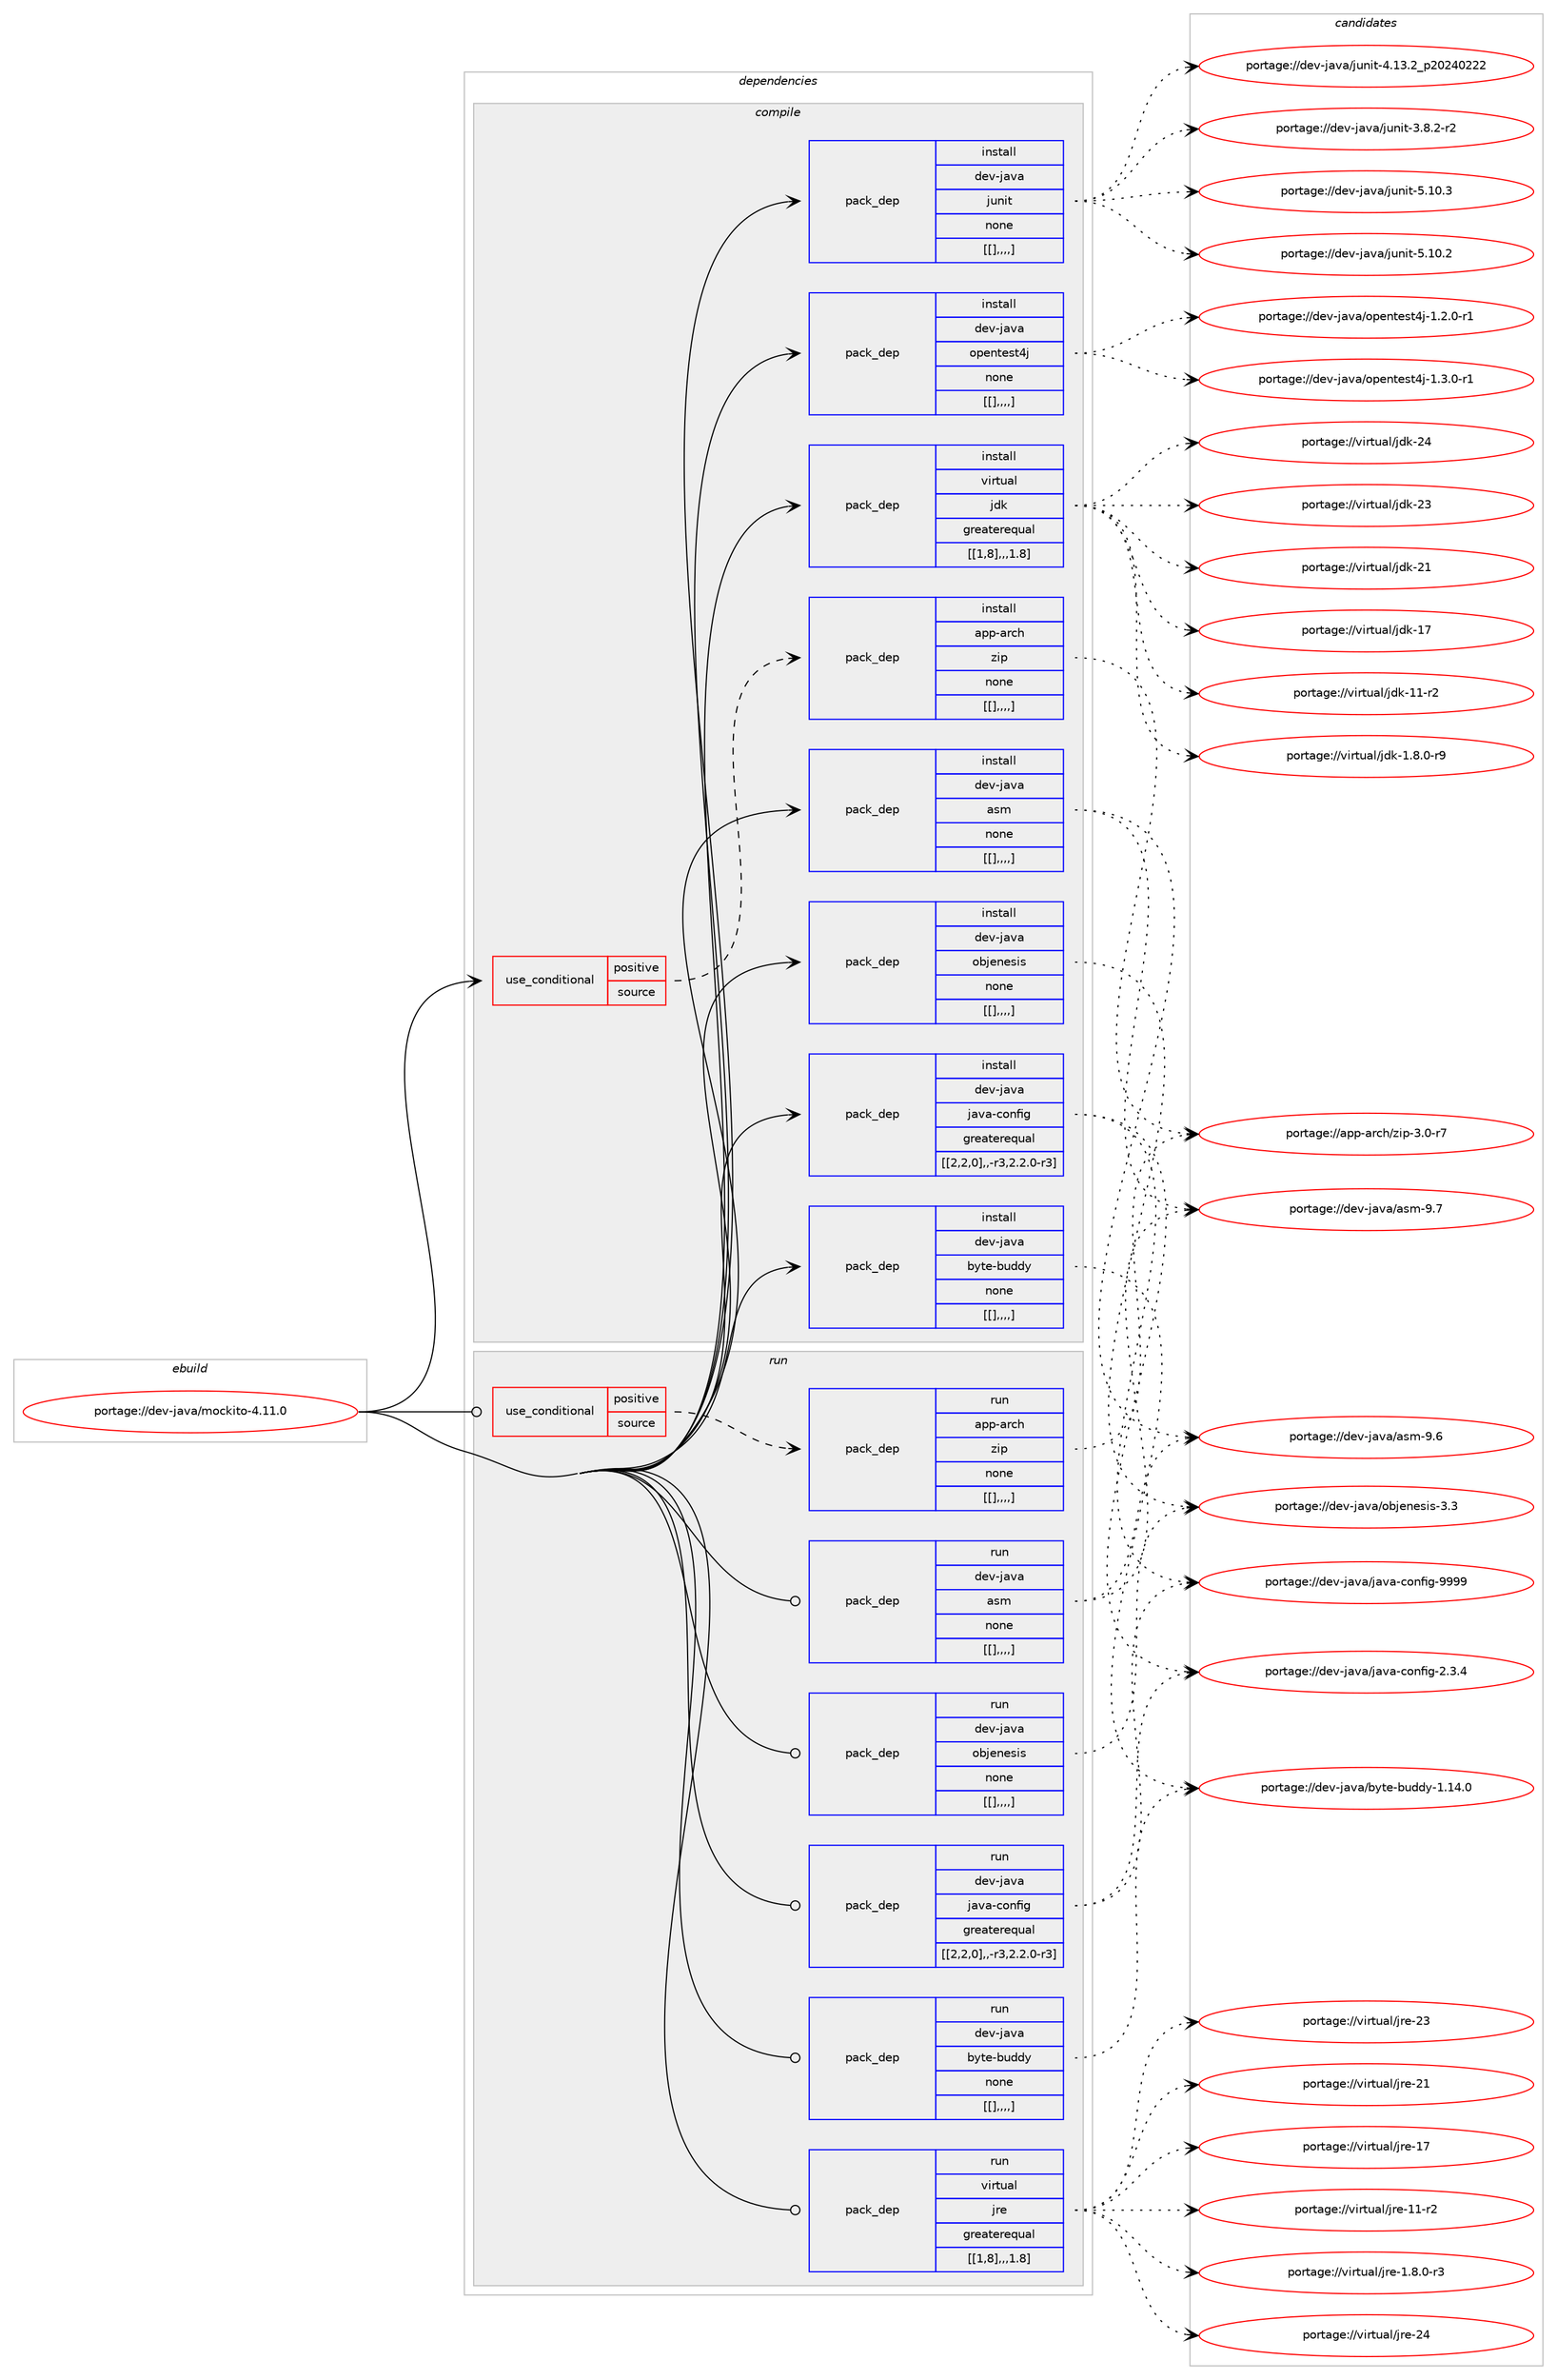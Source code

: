 digraph prolog {

# *************
# Graph options
# *************

newrank=true;
concentrate=true;
compound=true;
graph [rankdir=LR,fontname=Helvetica,fontsize=10,ranksep=1.5];#, ranksep=2.5, nodesep=0.2];
edge  [arrowhead=vee];
node  [fontname=Helvetica,fontsize=10];

# **********
# The ebuild
# **********

subgraph cluster_leftcol {
color=gray;
label=<<i>ebuild</i>>;
id [label="portage://dev-java/mockito-4.11.0", color=red, width=4, href="../dev-java/mockito-4.11.0.svg"];
}

# ****************
# The dependencies
# ****************

subgraph cluster_midcol {
color=gray;
label=<<i>dependencies</i>>;
subgraph cluster_compile {
fillcolor="#eeeeee";
style=filled;
label=<<i>compile</i>>;
subgraph cond22855 {
dependency96465 [label=<<TABLE BORDER="0" CELLBORDER="1" CELLSPACING="0" CELLPADDING="4"><TR><TD ROWSPAN="3" CELLPADDING="10">use_conditional</TD></TR><TR><TD>positive</TD></TR><TR><TD>source</TD></TR></TABLE>>, shape=none, color=red];
subgraph pack72562 {
dependency96466 [label=<<TABLE BORDER="0" CELLBORDER="1" CELLSPACING="0" CELLPADDING="4" WIDTH="220"><TR><TD ROWSPAN="6" CELLPADDING="30">pack_dep</TD></TR><TR><TD WIDTH="110">install</TD></TR><TR><TD>app-arch</TD></TR><TR><TD>zip</TD></TR><TR><TD>none</TD></TR><TR><TD>[[],,,,]</TD></TR></TABLE>>, shape=none, color=blue];
}
dependency96465:e -> dependency96466:w [weight=20,style="dashed",arrowhead="vee"];
}
id:e -> dependency96465:w [weight=20,style="solid",arrowhead="vee"];
subgraph pack72563 {
dependency96467 [label=<<TABLE BORDER="0" CELLBORDER="1" CELLSPACING="0" CELLPADDING="4" WIDTH="220"><TR><TD ROWSPAN="6" CELLPADDING="30">pack_dep</TD></TR><TR><TD WIDTH="110">install</TD></TR><TR><TD>dev-java</TD></TR><TR><TD>asm</TD></TR><TR><TD>none</TD></TR><TR><TD>[[],,,,]</TD></TR></TABLE>>, shape=none, color=blue];
}
id:e -> dependency96467:w [weight=20,style="solid",arrowhead="vee"];
subgraph pack72564 {
dependency96468 [label=<<TABLE BORDER="0" CELLBORDER="1" CELLSPACING="0" CELLPADDING="4" WIDTH="220"><TR><TD ROWSPAN="6" CELLPADDING="30">pack_dep</TD></TR><TR><TD WIDTH="110">install</TD></TR><TR><TD>dev-java</TD></TR><TR><TD>byte-buddy</TD></TR><TR><TD>none</TD></TR><TR><TD>[[],,,,]</TD></TR></TABLE>>, shape=none, color=blue];
}
id:e -> dependency96468:w [weight=20,style="solid",arrowhead="vee"];
subgraph pack72565 {
dependency96469 [label=<<TABLE BORDER="0" CELLBORDER="1" CELLSPACING="0" CELLPADDING="4" WIDTH="220"><TR><TD ROWSPAN="6" CELLPADDING="30">pack_dep</TD></TR><TR><TD WIDTH="110">install</TD></TR><TR><TD>dev-java</TD></TR><TR><TD>java-config</TD></TR><TR><TD>greaterequal</TD></TR><TR><TD>[[2,2,0],,-r3,2.2.0-r3]</TD></TR></TABLE>>, shape=none, color=blue];
}
id:e -> dependency96469:w [weight=20,style="solid",arrowhead="vee"];
subgraph pack72566 {
dependency96470 [label=<<TABLE BORDER="0" CELLBORDER="1" CELLSPACING="0" CELLPADDING="4" WIDTH="220"><TR><TD ROWSPAN="6" CELLPADDING="30">pack_dep</TD></TR><TR><TD WIDTH="110">install</TD></TR><TR><TD>dev-java</TD></TR><TR><TD>junit</TD></TR><TR><TD>none</TD></TR><TR><TD>[[],,,,]</TD></TR></TABLE>>, shape=none, color=blue];
}
id:e -> dependency96470:w [weight=20,style="solid",arrowhead="vee"];
subgraph pack72567 {
dependency96471 [label=<<TABLE BORDER="0" CELLBORDER="1" CELLSPACING="0" CELLPADDING="4" WIDTH="220"><TR><TD ROWSPAN="6" CELLPADDING="30">pack_dep</TD></TR><TR><TD WIDTH="110">install</TD></TR><TR><TD>dev-java</TD></TR><TR><TD>objenesis</TD></TR><TR><TD>none</TD></TR><TR><TD>[[],,,,]</TD></TR></TABLE>>, shape=none, color=blue];
}
id:e -> dependency96471:w [weight=20,style="solid",arrowhead="vee"];
subgraph pack72568 {
dependency96472 [label=<<TABLE BORDER="0" CELLBORDER="1" CELLSPACING="0" CELLPADDING="4" WIDTH="220"><TR><TD ROWSPAN="6" CELLPADDING="30">pack_dep</TD></TR><TR><TD WIDTH="110">install</TD></TR><TR><TD>dev-java</TD></TR><TR><TD>opentest4j</TD></TR><TR><TD>none</TD></TR><TR><TD>[[],,,,]</TD></TR></TABLE>>, shape=none, color=blue];
}
id:e -> dependency96472:w [weight=20,style="solid",arrowhead="vee"];
subgraph pack72569 {
dependency96473 [label=<<TABLE BORDER="0" CELLBORDER="1" CELLSPACING="0" CELLPADDING="4" WIDTH="220"><TR><TD ROWSPAN="6" CELLPADDING="30">pack_dep</TD></TR><TR><TD WIDTH="110">install</TD></TR><TR><TD>virtual</TD></TR><TR><TD>jdk</TD></TR><TR><TD>greaterequal</TD></TR><TR><TD>[[1,8],,,1.8]</TD></TR></TABLE>>, shape=none, color=blue];
}
id:e -> dependency96473:w [weight=20,style="solid",arrowhead="vee"];
}
subgraph cluster_compileandrun {
fillcolor="#eeeeee";
style=filled;
label=<<i>compile and run</i>>;
}
subgraph cluster_run {
fillcolor="#eeeeee";
style=filled;
label=<<i>run</i>>;
subgraph cond22856 {
dependency96474 [label=<<TABLE BORDER="0" CELLBORDER="1" CELLSPACING="0" CELLPADDING="4"><TR><TD ROWSPAN="3" CELLPADDING="10">use_conditional</TD></TR><TR><TD>positive</TD></TR><TR><TD>source</TD></TR></TABLE>>, shape=none, color=red];
subgraph pack72570 {
dependency96475 [label=<<TABLE BORDER="0" CELLBORDER="1" CELLSPACING="0" CELLPADDING="4" WIDTH="220"><TR><TD ROWSPAN="6" CELLPADDING="30">pack_dep</TD></TR><TR><TD WIDTH="110">run</TD></TR><TR><TD>app-arch</TD></TR><TR><TD>zip</TD></TR><TR><TD>none</TD></TR><TR><TD>[[],,,,]</TD></TR></TABLE>>, shape=none, color=blue];
}
dependency96474:e -> dependency96475:w [weight=20,style="dashed",arrowhead="vee"];
}
id:e -> dependency96474:w [weight=20,style="solid",arrowhead="odot"];
subgraph pack72571 {
dependency96476 [label=<<TABLE BORDER="0" CELLBORDER="1" CELLSPACING="0" CELLPADDING="4" WIDTH="220"><TR><TD ROWSPAN="6" CELLPADDING="30">pack_dep</TD></TR><TR><TD WIDTH="110">run</TD></TR><TR><TD>dev-java</TD></TR><TR><TD>asm</TD></TR><TR><TD>none</TD></TR><TR><TD>[[],,,,]</TD></TR></TABLE>>, shape=none, color=blue];
}
id:e -> dependency96476:w [weight=20,style="solid",arrowhead="odot"];
subgraph pack72572 {
dependency96477 [label=<<TABLE BORDER="0" CELLBORDER="1" CELLSPACING="0" CELLPADDING="4" WIDTH="220"><TR><TD ROWSPAN="6" CELLPADDING="30">pack_dep</TD></TR><TR><TD WIDTH="110">run</TD></TR><TR><TD>dev-java</TD></TR><TR><TD>byte-buddy</TD></TR><TR><TD>none</TD></TR><TR><TD>[[],,,,]</TD></TR></TABLE>>, shape=none, color=blue];
}
id:e -> dependency96477:w [weight=20,style="solid",arrowhead="odot"];
subgraph pack72573 {
dependency96478 [label=<<TABLE BORDER="0" CELLBORDER="1" CELLSPACING="0" CELLPADDING="4" WIDTH="220"><TR><TD ROWSPAN="6" CELLPADDING="30">pack_dep</TD></TR><TR><TD WIDTH="110">run</TD></TR><TR><TD>dev-java</TD></TR><TR><TD>java-config</TD></TR><TR><TD>greaterequal</TD></TR><TR><TD>[[2,2,0],,-r3,2.2.0-r3]</TD></TR></TABLE>>, shape=none, color=blue];
}
id:e -> dependency96478:w [weight=20,style="solid",arrowhead="odot"];
subgraph pack72574 {
dependency96479 [label=<<TABLE BORDER="0" CELLBORDER="1" CELLSPACING="0" CELLPADDING="4" WIDTH="220"><TR><TD ROWSPAN="6" CELLPADDING="30">pack_dep</TD></TR><TR><TD WIDTH="110">run</TD></TR><TR><TD>dev-java</TD></TR><TR><TD>objenesis</TD></TR><TR><TD>none</TD></TR><TR><TD>[[],,,,]</TD></TR></TABLE>>, shape=none, color=blue];
}
id:e -> dependency96479:w [weight=20,style="solid",arrowhead="odot"];
subgraph pack72575 {
dependency96480 [label=<<TABLE BORDER="0" CELLBORDER="1" CELLSPACING="0" CELLPADDING="4" WIDTH="220"><TR><TD ROWSPAN="6" CELLPADDING="30">pack_dep</TD></TR><TR><TD WIDTH="110">run</TD></TR><TR><TD>virtual</TD></TR><TR><TD>jre</TD></TR><TR><TD>greaterequal</TD></TR><TR><TD>[[1,8],,,1.8]</TD></TR></TABLE>>, shape=none, color=blue];
}
id:e -> dependency96480:w [weight=20,style="solid",arrowhead="odot"];
}
}

# **************
# The candidates
# **************

subgraph cluster_choices {
rank=same;
color=gray;
label=<<i>candidates</i>>;

subgraph choice72562 {
color=black;
nodesep=1;
choice9711211245971149910447122105112455146484511455 [label="portage://app-arch/zip-3.0-r7", color=red, width=4,href="../app-arch/zip-3.0-r7.svg"];
dependency96466:e -> choice9711211245971149910447122105112455146484511455:w [style=dotted,weight="100"];
}
subgraph choice72563 {
color=black;
nodesep=1;
choice100101118451069711897479711510945574655 [label="portage://dev-java/asm-9.7", color=red, width=4,href="../dev-java/asm-9.7.svg"];
choice100101118451069711897479711510945574654 [label="portage://dev-java/asm-9.6", color=red, width=4,href="../dev-java/asm-9.6.svg"];
dependency96467:e -> choice100101118451069711897479711510945574655:w [style=dotted,weight="100"];
dependency96467:e -> choice100101118451069711897479711510945574654:w [style=dotted,weight="100"];
}
subgraph choice72564 {
color=black;
nodesep=1;
choice1001011184510697118974798121116101459811710010012145494649524648 [label="portage://dev-java/byte-buddy-1.14.0", color=red, width=4,href="../dev-java/byte-buddy-1.14.0.svg"];
dependency96468:e -> choice1001011184510697118974798121116101459811710010012145494649524648:w [style=dotted,weight="100"];
}
subgraph choice72565 {
color=black;
nodesep=1;
choice10010111845106971189747106971189745991111101021051034557575757 [label="portage://dev-java/java-config-9999", color=red, width=4,href="../dev-java/java-config-9999.svg"];
choice1001011184510697118974710697118974599111110102105103455046514652 [label="portage://dev-java/java-config-2.3.4", color=red, width=4,href="../dev-java/java-config-2.3.4.svg"];
dependency96469:e -> choice10010111845106971189747106971189745991111101021051034557575757:w [style=dotted,weight="100"];
dependency96469:e -> choice1001011184510697118974710697118974599111110102105103455046514652:w [style=dotted,weight="100"];
}
subgraph choice72566 {
color=black;
nodesep=1;
choice1001011184510697118974710611711010511645534649484651 [label="portage://dev-java/junit-5.10.3", color=red, width=4,href="../dev-java/junit-5.10.3.svg"];
choice1001011184510697118974710611711010511645534649484650 [label="portage://dev-java/junit-5.10.2", color=red, width=4,href="../dev-java/junit-5.10.2.svg"];
choice1001011184510697118974710611711010511645524649514650951125048505248505050 [label="portage://dev-java/junit-4.13.2_p20240222", color=red, width=4,href="../dev-java/junit-4.13.2_p20240222.svg"];
choice100101118451069711897471061171101051164551465646504511450 [label="portage://dev-java/junit-3.8.2-r2", color=red, width=4,href="../dev-java/junit-3.8.2-r2.svg"];
dependency96470:e -> choice1001011184510697118974710611711010511645534649484651:w [style=dotted,weight="100"];
dependency96470:e -> choice1001011184510697118974710611711010511645534649484650:w [style=dotted,weight="100"];
dependency96470:e -> choice1001011184510697118974710611711010511645524649514650951125048505248505050:w [style=dotted,weight="100"];
dependency96470:e -> choice100101118451069711897471061171101051164551465646504511450:w [style=dotted,weight="100"];
}
subgraph choice72567 {
color=black;
nodesep=1;
choice100101118451069711897471119810610111010111510511545514651 [label="portage://dev-java/objenesis-3.3", color=red, width=4,href="../dev-java/objenesis-3.3.svg"];
dependency96471:e -> choice100101118451069711897471119810610111010111510511545514651:w [style=dotted,weight="100"];
}
subgraph choice72568 {
color=black;
nodesep=1;
choice10010111845106971189747111112101110116101115116521064549465146484511449 [label="portage://dev-java/opentest4j-1.3.0-r1", color=red, width=4,href="../dev-java/opentest4j-1.3.0-r1.svg"];
choice10010111845106971189747111112101110116101115116521064549465046484511449 [label="portage://dev-java/opentest4j-1.2.0-r1", color=red, width=4,href="../dev-java/opentest4j-1.2.0-r1.svg"];
dependency96472:e -> choice10010111845106971189747111112101110116101115116521064549465146484511449:w [style=dotted,weight="100"];
dependency96472:e -> choice10010111845106971189747111112101110116101115116521064549465046484511449:w [style=dotted,weight="100"];
}
subgraph choice72569 {
color=black;
nodesep=1;
choice1181051141161179710847106100107455052 [label="portage://virtual/jdk-24", color=red, width=4,href="../virtual/jdk-24.svg"];
choice1181051141161179710847106100107455051 [label="portage://virtual/jdk-23", color=red, width=4,href="../virtual/jdk-23.svg"];
choice1181051141161179710847106100107455049 [label="portage://virtual/jdk-21", color=red, width=4,href="../virtual/jdk-21.svg"];
choice1181051141161179710847106100107454955 [label="portage://virtual/jdk-17", color=red, width=4,href="../virtual/jdk-17.svg"];
choice11810511411611797108471061001074549494511450 [label="portage://virtual/jdk-11-r2", color=red, width=4,href="../virtual/jdk-11-r2.svg"];
choice11810511411611797108471061001074549465646484511457 [label="portage://virtual/jdk-1.8.0-r9", color=red, width=4,href="../virtual/jdk-1.8.0-r9.svg"];
dependency96473:e -> choice1181051141161179710847106100107455052:w [style=dotted,weight="100"];
dependency96473:e -> choice1181051141161179710847106100107455051:w [style=dotted,weight="100"];
dependency96473:e -> choice1181051141161179710847106100107455049:w [style=dotted,weight="100"];
dependency96473:e -> choice1181051141161179710847106100107454955:w [style=dotted,weight="100"];
dependency96473:e -> choice11810511411611797108471061001074549494511450:w [style=dotted,weight="100"];
dependency96473:e -> choice11810511411611797108471061001074549465646484511457:w [style=dotted,weight="100"];
}
subgraph choice72570 {
color=black;
nodesep=1;
choice9711211245971149910447122105112455146484511455 [label="portage://app-arch/zip-3.0-r7", color=red, width=4,href="../app-arch/zip-3.0-r7.svg"];
dependency96475:e -> choice9711211245971149910447122105112455146484511455:w [style=dotted,weight="100"];
}
subgraph choice72571 {
color=black;
nodesep=1;
choice100101118451069711897479711510945574655 [label="portage://dev-java/asm-9.7", color=red, width=4,href="../dev-java/asm-9.7.svg"];
choice100101118451069711897479711510945574654 [label="portage://dev-java/asm-9.6", color=red, width=4,href="../dev-java/asm-9.6.svg"];
dependency96476:e -> choice100101118451069711897479711510945574655:w [style=dotted,weight="100"];
dependency96476:e -> choice100101118451069711897479711510945574654:w [style=dotted,weight="100"];
}
subgraph choice72572 {
color=black;
nodesep=1;
choice1001011184510697118974798121116101459811710010012145494649524648 [label="portage://dev-java/byte-buddy-1.14.0", color=red, width=4,href="../dev-java/byte-buddy-1.14.0.svg"];
dependency96477:e -> choice1001011184510697118974798121116101459811710010012145494649524648:w [style=dotted,weight="100"];
}
subgraph choice72573 {
color=black;
nodesep=1;
choice10010111845106971189747106971189745991111101021051034557575757 [label="portage://dev-java/java-config-9999", color=red, width=4,href="../dev-java/java-config-9999.svg"];
choice1001011184510697118974710697118974599111110102105103455046514652 [label="portage://dev-java/java-config-2.3.4", color=red, width=4,href="../dev-java/java-config-2.3.4.svg"];
dependency96478:e -> choice10010111845106971189747106971189745991111101021051034557575757:w [style=dotted,weight="100"];
dependency96478:e -> choice1001011184510697118974710697118974599111110102105103455046514652:w [style=dotted,weight="100"];
}
subgraph choice72574 {
color=black;
nodesep=1;
choice100101118451069711897471119810610111010111510511545514651 [label="portage://dev-java/objenesis-3.3", color=red, width=4,href="../dev-java/objenesis-3.3.svg"];
dependency96479:e -> choice100101118451069711897471119810610111010111510511545514651:w [style=dotted,weight="100"];
}
subgraph choice72575 {
color=black;
nodesep=1;
choice1181051141161179710847106114101455052 [label="portage://virtual/jre-24", color=red, width=4,href="../virtual/jre-24.svg"];
choice1181051141161179710847106114101455051 [label="portage://virtual/jre-23", color=red, width=4,href="../virtual/jre-23.svg"];
choice1181051141161179710847106114101455049 [label="portage://virtual/jre-21", color=red, width=4,href="../virtual/jre-21.svg"];
choice1181051141161179710847106114101454955 [label="portage://virtual/jre-17", color=red, width=4,href="../virtual/jre-17.svg"];
choice11810511411611797108471061141014549494511450 [label="portage://virtual/jre-11-r2", color=red, width=4,href="../virtual/jre-11-r2.svg"];
choice11810511411611797108471061141014549465646484511451 [label="portage://virtual/jre-1.8.0-r3", color=red, width=4,href="../virtual/jre-1.8.0-r3.svg"];
dependency96480:e -> choice1181051141161179710847106114101455052:w [style=dotted,weight="100"];
dependency96480:e -> choice1181051141161179710847106114101455051:w [style=dotted,weight="100"];
dependency96480:e -> choice1181051141161179710847106114101455049:w [style=dotted,weight="100"];
dependency96480:e -> choice1181051141161179710847106114101454955:w [style=dotted,weight="100"];
dependency96480:e -> choice11810511411611797108471061141014549494511450:w [style=dotted,weight="100"];
dependency96480:e -> choice11810511411611797108471061141014549465646484511451:w [style=dotted,weight="100"];
}
}

}
